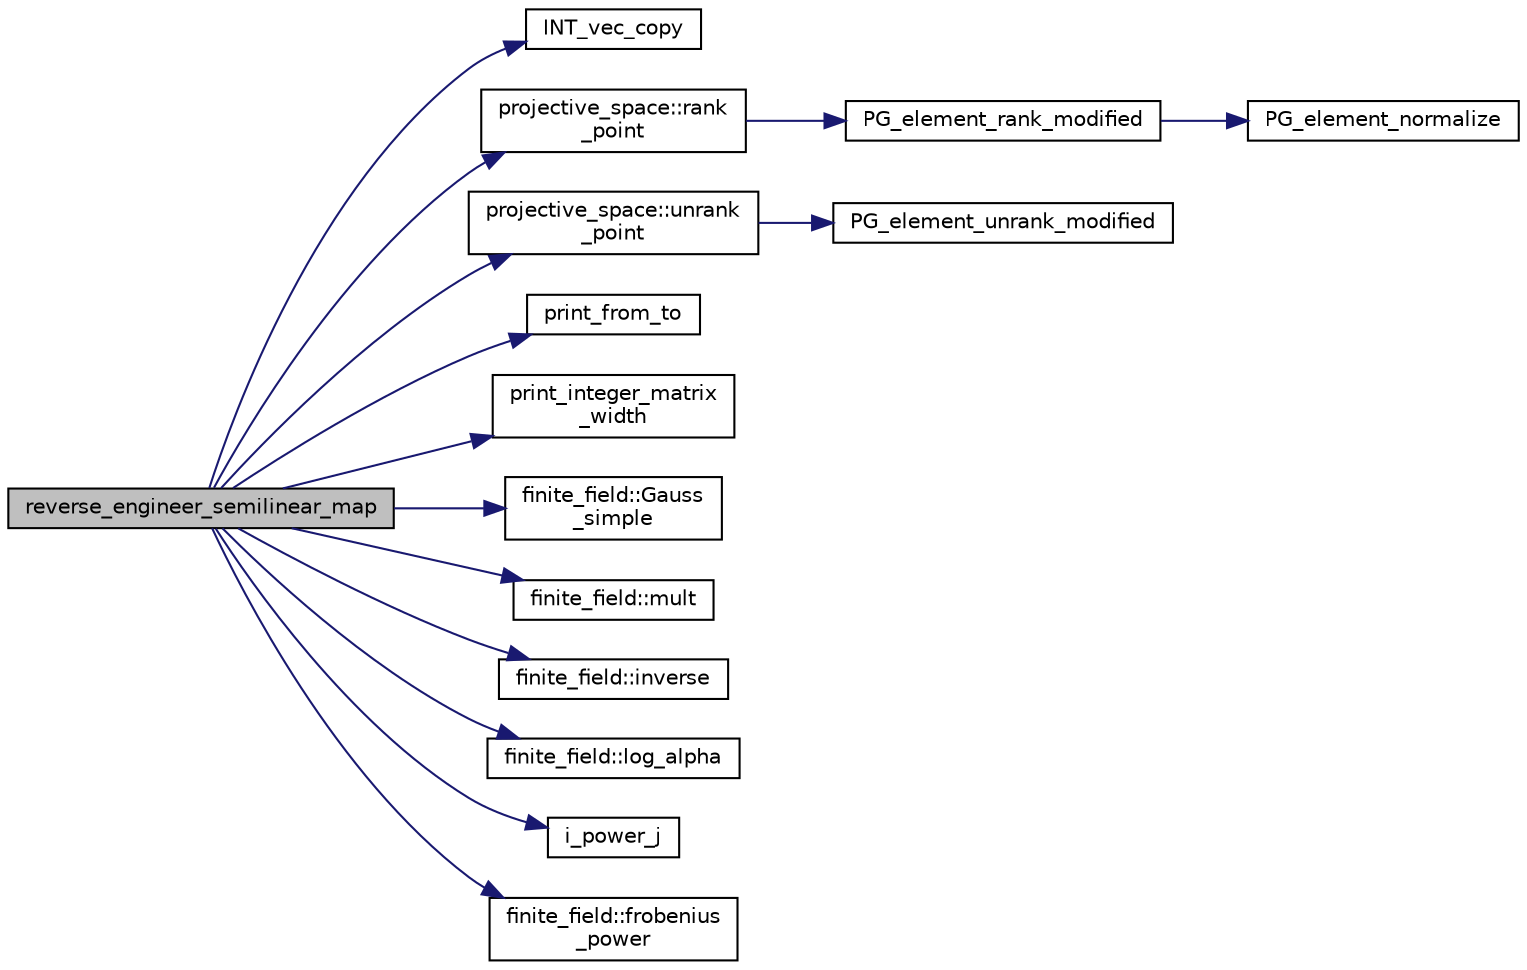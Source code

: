 digraph "reverse_engineer_semilinear_map"
{
  edge [fontname="Helvetica",fontsize="10",labelfontname="Helvetica",labelfontsize="10"];
  node [fontname="Helvetica",fontsize="10",shape=record];
  rankdir="LR";
  Node1936 [label="reverse_engineer_semilinear_map",height=0.2,width=0.4,color="black", fillcolor="grey75", style="filled", fontcolor="black"];
  Node1936 -> Node1937 [color="midnightblue",fontsize="10",style="solid",fontname="Helvetica"];
  Node1937 [label="INT_vec_copy",height=0.2,width=0.4,color="black", fillcolor="white", style="filled",URL="$df/dbf/sajeeb_8_c.html#ac2d875e27e009af6ec04d17254d11075"];
  Node1936 -> Node1938 [color="midnightblue",fontsize="10",style="solid",fontname="Helvetica"];
  Node1938 [label="projective_space::rank\l_point",height=0.2,width=0.4,color="black", fillcolor="white", style="filled",URL="$d2/d17/classprojective__space.html#ae99e357b4a0ada3d5dcd07e13e65326a"];
  Node1938 -> Node1939 [color="midnightblue",fontsize="10",style="solid",fontname="Helvetica"];
  Node1939 [label="PG_element_rank_modified",height=0.2,width=0.4,color="black", fillcolor="white", style="filled",URL="$d4/d67/geometry_8h.html#a9cd1a8bf5b88a038e33862f6c2c3dd36"];
  Node1939 -> Node1940 [color="midnightblue",fontsize="10",style="solid",fontname="Helvetica"];
  Node1940 [label="PG_element_normalize",height=0.2,width=0.4,color="black", fillcolor="white", style="filled",URL="$df/de4/projective_8_c.html#a5a4c3c1158bad6bab0d786c616bd0996"];
  Node1936 -> Node1941 [color="midnightblue",fontsize="10",style="solid",fontname="Helvetica"];
  Node1941 [label="projective_space::unrank\l_point",height=0.2,width=0.4,color="black", fillcolor="white", style="filled",URL="$d2/d17/classprojective__space.html#a3cb7917af4c5f1590b660d4bf907e0fa"];
  Node1941 -> Node1942 [color="midnightblue",fontsize="10",style="solid",fontname="Helvetica"];
  Node1942 [label="PG_element_unrank_modified",height=0.2,width=0.4,color="black", fillcolor="white", style="filled",URL="$d4/d67/geometry_8h.html#a83ae9b605d496f6a90345303f6efae64"];
  Node1936 -> Node1943 [color="midnightblue",fontsize="10",style="solid",fontname="Helvetica"];
  Node1943 [label="print_from_to",height=0.2,width=0.4,color="black", fillcolor="white", style="filled",URL="$d0/d76/tl__algebra__and__number__theory_8h.html#a5fff3fd10708800f7c0e12f3ff5826e0"];
  Node1936 -> Node1944 [color="midnightblue",fontsize="10",style="solid",fontname="Helvetica"];
  Node1944 [label="print_integer_matrix\l_width",height=0.2,width=0.4,color="black", fillcolor="white", style="filled",URL="$d5/db4/io__and__os_8h.html#aa78f3e73fc2179251bd15adbcc31573f"];
  Node1936 -> Node1945 [color="midnightblue",fontsize="10",style="solid",fontname="Helvetica"];
  Node1945 [label="finite_field::Gauss\l_simple",height=0.2,width=0.4,color="black", fillcolor="white", style="filled",URL="$df/d5a/classfinite__field.html#aba4950590e24a1ce323f292cf47b3307"];
  Node1936 -> Node1946 [color="midnightblue",fontsize="10",style="solid",fontname="Helvetica"];
  Node1946 [label="finite_field::mult",height=0.2,width=0.4,color="black", fillcolor="white", style="filled",URL="$df/d5a/classfinite__field.html#a24fb5917aa6d4d656fd855b7f44a13b0"];
  Node1936 -> Node1947 [color="midnightblue",fontsize="10",style="solid",fontname="Helvetica"];
  Node1947 [label="finite_field::inverse",height=0.2,width=0.4,color="black", fillcolor="white", style="filled",URL="$df/d5a/classfinite__field.html#a69f2a12c01e70b7ce2d115c5221c9cdd"];
  Node1936 -> Node1948 [color="midnightblue",fontsize="10",style="solid",fontname="Helvetica"];
  Node1948 [label="finite_field::log_alpha",height=0.2,width=0.4,color="black", fillcolor="white", style="filled",URL="$df/d5a/classfinite__field.html#a446a83ae0d281ddf44215626f0097305"];
  Node1936 -> Node1949 [color="midnightblue",fontsize="10",style="solid",fontname="Helvetica"];
  Node1949 [label="i_power_j",height=0.2,width=0.4,color="black", fillcolor="white", style="filled",URL="$de/dc5/algebra__and__number__theory_8h.html#a39b321523e8957d701618bb5cac542b5"];
  Node1936 -> Node1950 [color="midnightblue",fontsize="10",style="solid",fontname="Helvetica"];
  Node1950 [label="finite_field::frobenius\l_power",height=0.2,width=0.4,color="black", fillcolor="white", style="filled",URL="$df/d5a/classfinite__field.html#aec23e43aaefc0ed601cdfa3139496a92"];
}
